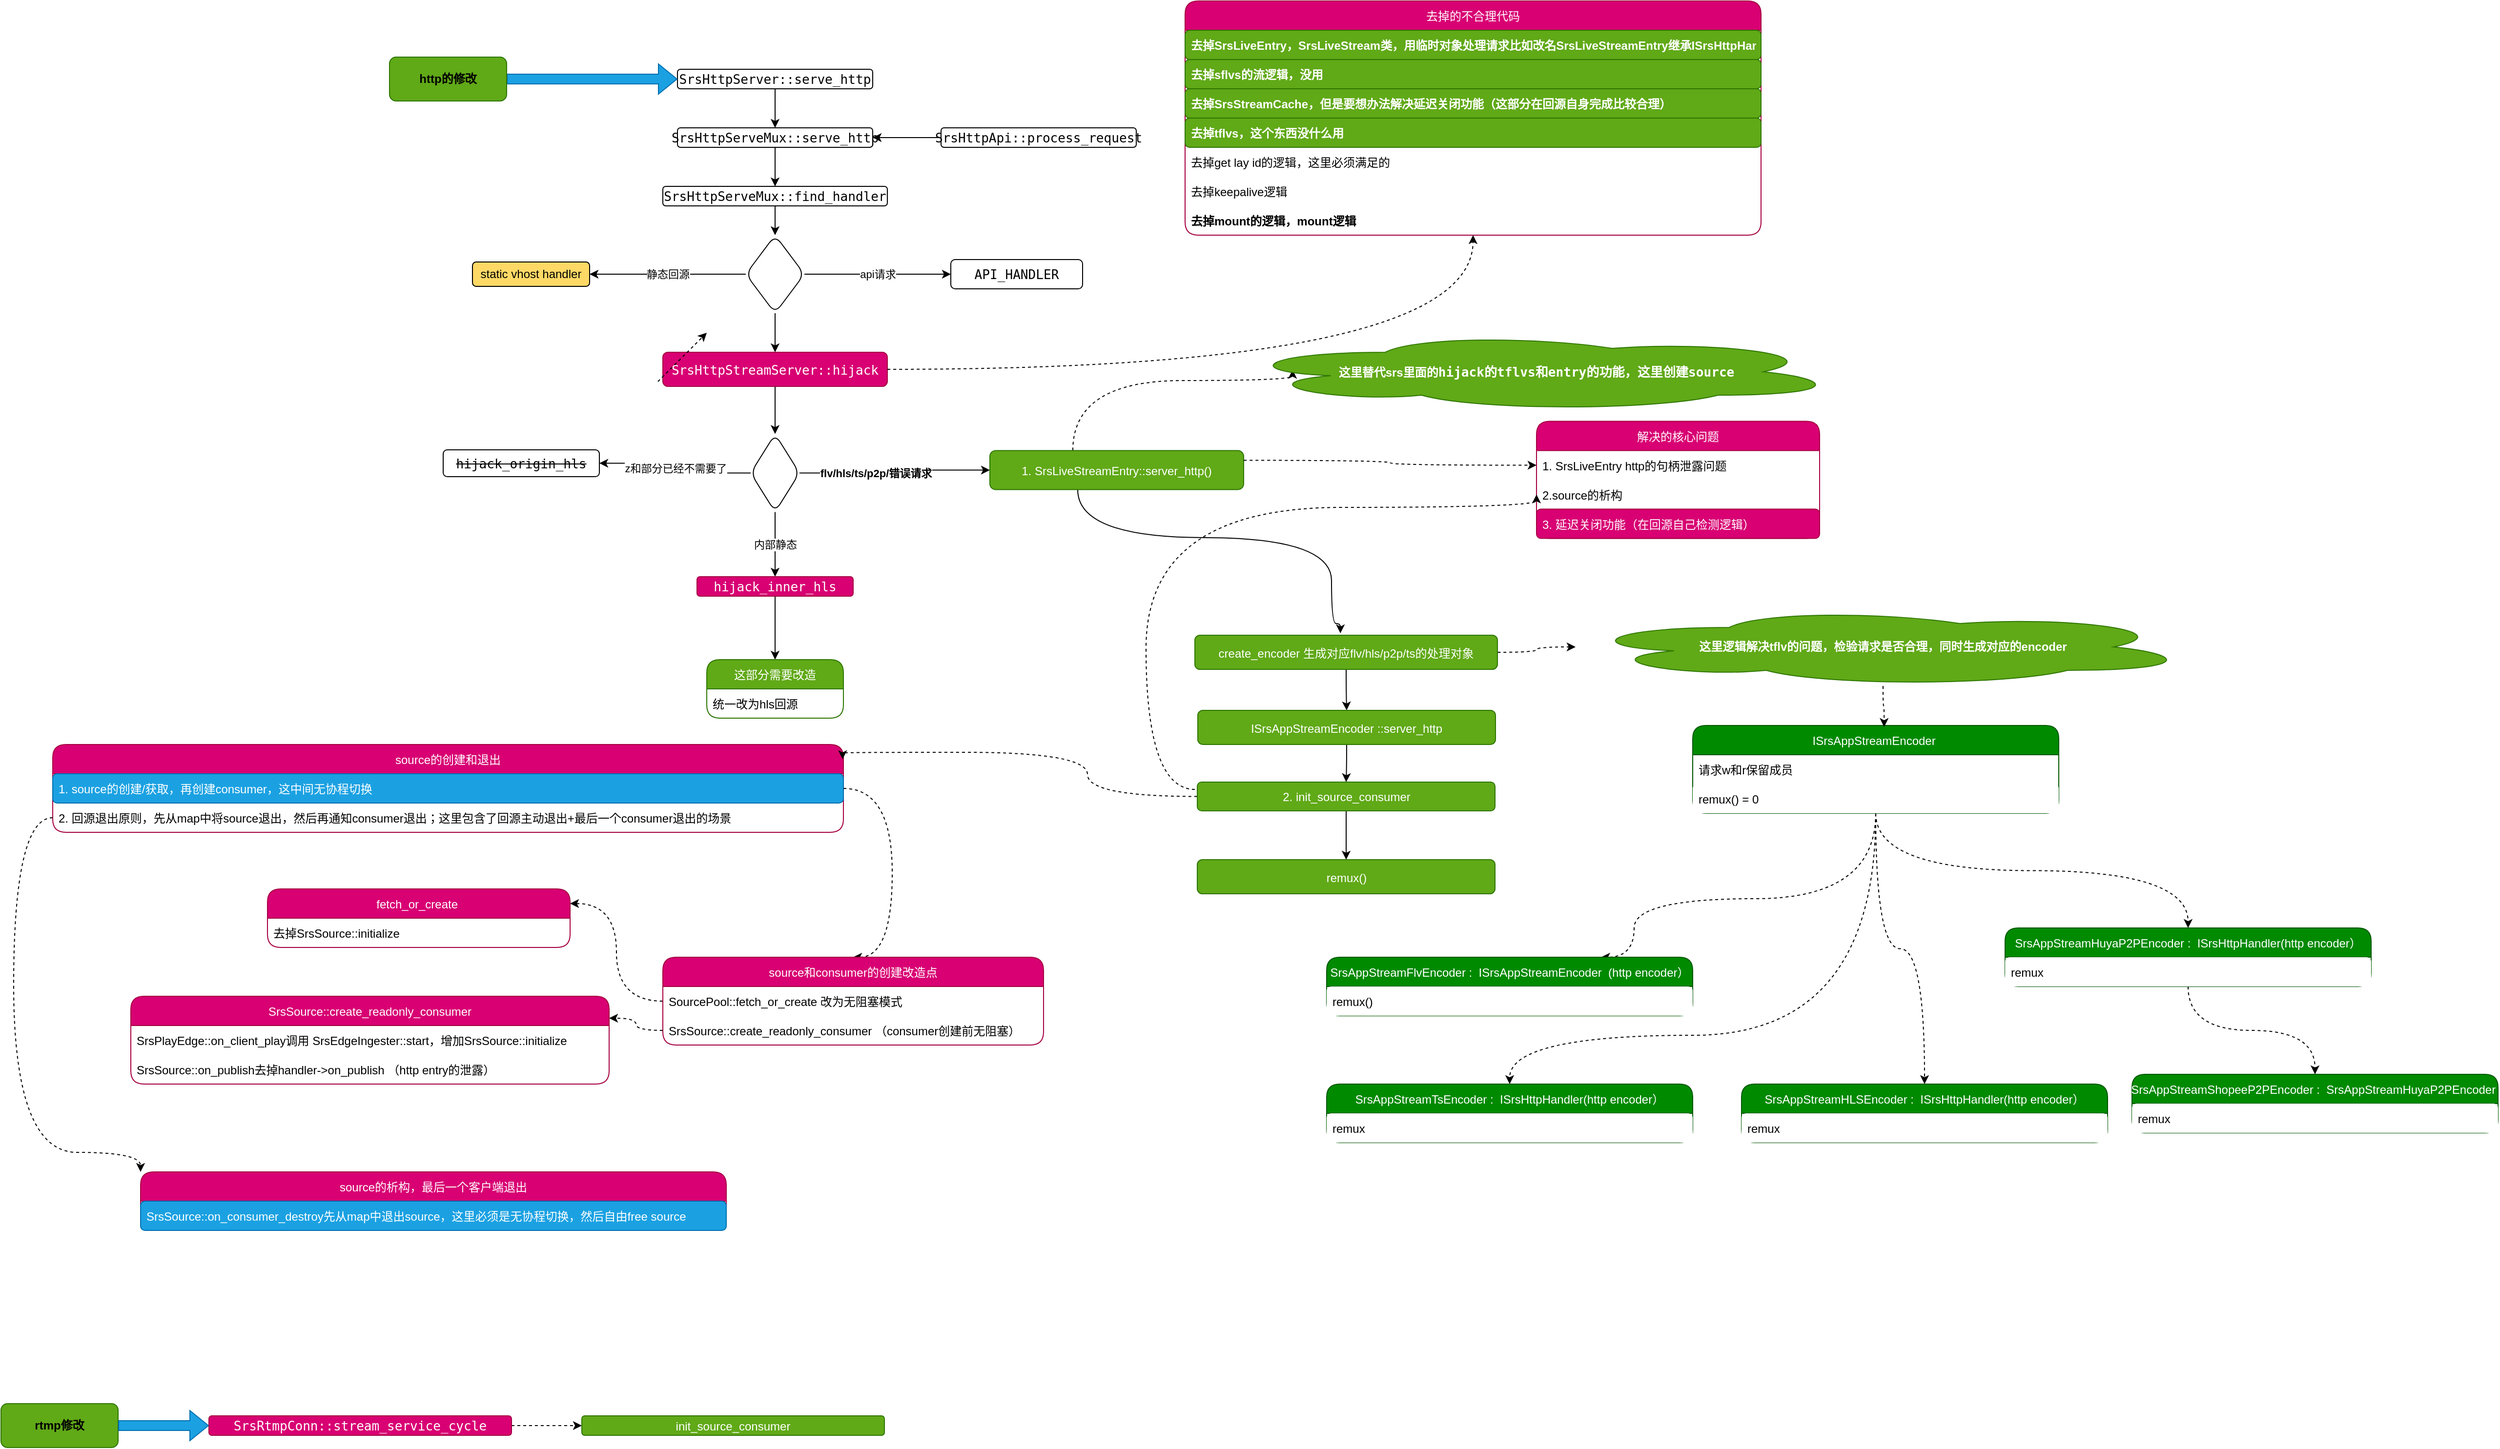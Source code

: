 <mxfile version="16.5.6" type="github">
  <diagram id="C5RBs43oDa-KdzZeNtuy" name="Page-1">
    <mxGraphModel dx="3129" dy="1122" grid="1" gridSize="10" guides="1" tooltips="1" connect="1" arrows="1" fold="1" page="1" pageScale="1" pageWidth="827" pageHeight="1169" math="0" shadow="0">
      <root>
        <mxCell id="WIyWlLk6GJQsqaUBKTNV-0" />
        <mxCell id="WIyWlLk6GJQsqaUBKTNV-1" parent="WIyWlLk6GJQsqaUBKTNV-0" />
        <mxCell id="8VJH55Xv9j2NwUpXTTHU-5" value="" style="edgeStyle=orthogonalEdgeStyle;rounded=0;orthogonalLoop=1;jettySize=auto;html=1;" parent="WIyWlLk6GJQsqaUBKTNV-1" source="WIyWlLk6GJQsqaUBKTNV-3" target="8VJH55Xv9j2NwUpXTTHU-4" edge="1">
          <mxGeometry relative="1" as="geometry" />
        </mxCell>
        <mxCell id="WIyWlLk6GJQsqaUBKTNV-3" value="&lt;pre style=&quot;font-family: &amp;quot;jetbrains mono&amp;quot;, monospace; font-size: 9.8pt;&quot;&gt;&lt;span style=&quot;&quot;&gt;&lt;span style=&quot;&quot;&gt;SrsHttpServer&lt;/span&gt;::&lt;span style=&quot;&quot;&gt;serve_http&lt;/span&gt;&lt;/span&gt;&lt;/pre&gt;" style="rounded=1;whiteSpace=wrap;html=1;fontSize=12;glass=0;strokeWidth=1;shadow=0;labelBackgroundColor=none;fontStyle=0;fontColor=#000000;" parent="WIyWlLk6GJQsqaUBKTNV-1" vertex="1">
          <mxGeometry x="160" y="100" width="200" height="20" as="geometry" />
        </mxCell>
        <mxCell id="8VJH55Xv9j2NwUpXTTHU-7" value="" style="edgeStyle=orthogonalEdgeStyle;rounded=0;orthogonalLoop=1;jettySize=auto;html=1;entryX=1;entryY=0.5;entryDx=0;entryDy=0;" parent="WIyWlLk6GJQsqaUBKTNV-1" source="8VJH55Xv9j2NwUpXTTHU-2" target="8VJH55Xv9j2NwUpXTTHU-4" edge="1">
          <mxGeometry relative="1" as="geometry">
            <mxPoint x="540" y="200" as="targetPoint" />
          </mxGeometry>
        </mxCell>
        <mxCell id="8VJH55Xv9j2NwUpXTTHU-2" value="&lt;pre style=&quot;font-family: &amp;quot;jetbrains mono&amp;quot;, monospace; font-size: 9.8pt;&quot;&gt;&lt;pre style=&quot;font-family: &amp;quot;jetbrains mono&amp;quot; , monospace ; font-size: 9.8pt&quot;&gt;&lt;span style=&quot;&quot;&gt;SrsHttpApi&lt;/span&gt;::&lt;span style=&quot;&quot;&gt;process_request&lt;/span&gt;&lt;/pre&gt;&lt;/pre&gt;" style="rounded=1;whiteSpace=wrap;html=1;fontSize=12;glass=0;strokeWidth=1;shadow=0;fontColor=#000000;labelBackgroundColor=none;" parent="WIyWlLk6GJQsqaUBKTNV-1" vertex="1">
          <mxGeometry x="430" y="160" width="200" height="20" as="geometry" />
        </mxCell>
        <mxCell id="8VJH55Xv9j2NwUpXTTHU-9" value="" style="edgeStyle=orthogonalEdgeStyle;rounded=0;orthogonalLoop=1;jettySize=auto;html=1;" parent="WIyWlLk6GJQsqaUBKTNV-1" source="8VJH55Xv9j2NwUpXTTHU-4" target="8VJH55Xv9j2NwUpXTTHU-8" edge="1">
          <mxGeometry relative="1" as="geometry" />
        </mxCell>
        <mxCell id="8VJH55Xv9j2NwUpXTTHU-4" value="&lt;pre style=&quot;font-family: &amp;quot;jetbrains mono&amp;quot;, monospace; font-size: 9.8pt;&quot;&gt;&lt;pre style=&quot;font-family: &amp;quot;jetbrains mono&amp;quot; , monospace ; font-size: 9.8pt&quot;&gt;&lt;span style=&quot;&quot;&gt;SrsHttpServeMux&lt;/span&gt;::&lt;span style=&quot;&quot;&gt;serve_http&lt;/span&gt;&lt;/pre&gt;&lt;/pre&gt;" style="rounded=1;whiteSpace=wrap;html=1;fontSize=12;glass=0;strokeWidth=1;shadow=0;fontColor=#000000;labelBackgroundColor=none;gradientColor=#ffffff;labelBorderColor=none;" parent="WIyWlLk6GJQsqaUBKTNV-1" vertex="1">
          <mxGeometry x="160" y="160" width="200" height="20" as="geometry" />
        </mxCell>
        <mxCell id="8VJH55Xv9j2NwUpXTTHU-11" value="api请求" style="edgeStyle=orthogonalEdgeStyle;rounded=0;orthogonalLoop=1;jettySize=auto;html=1;" parent="WIyWlLk6GJQsqaUBKTNV-1" source="8VJH55Xv9j2NwUpXTTHU-12" target="8VJH55Xv9j2NwUpXTTHU-10" edge="1">
          <mxGeometry relative="1" as="geometry" />
        </mxCell>
        <mxCell id="8VJH55Xv9j2NwUpXTTHU-13" value="" style="edgeStyle=orthogonalEdgeStyle;rounded=0;orthogonalLoop=1;jettySize=auto;html=1;" parent="WIyWlLk6GJQsqaUBKTNV-1" source="8VJH55Xv9j2NwUpXTTHU-8" target="8VJH55Xv9j2NwUpXTTHU-12" edge="1">
          <mxGeometry relative="1" as="geometry" />
        </mxCell>
        <mxCell id="8VJH55Xv9j2NwUpXTTHU-8" value="&lt;pre style=&quot;font-family: &amp;quot;jetbrains mono&amp;quot;, monospace; font-size: 9.8pt;&quot;&gt;&lt;pre style=&quot;font-family: &amp;quot;jetbrains mono&amp;quot; , monospace ; font-size: 9.8pt&quot;&gt;&lt;span style=&quot;&quot;&gt;SrsHttpServeMux&lt;/span&gt;::find_handler&lt;/pre&gt;&lt;/pre&gt;" style="rounded=1;whiteSpace=wrap;html=1;fontSize=12;glass=0;strokeWidth=1;shadow=0;fontColor=#000000;labelBackgroundColor=none;strokeColor=#000000;gradientColor=none;" parent="WIyWlLk6GJQsqaUBKTNV-1" vertex="1">
          <mxGeometry x="145" y="220" width="230" height="20" as="geometry" />
        </mxCell>
        <mxCell id="8VJH55Xv9j2NwUpXTTHU-10" value="&lt;pre style=&quot;font-family: &amp;quot;jetbrains mono&amp;quot;, monospace; font-size: 9.8pt;&quot;&gt;&lt;pre style=&quot;font-family: &amp;quot;jetbrains mono&amp;quot; , monospace ; font-size: 9.8pt&quot;&gt;&lt;font&gt;API_HANDLER&lt;/font&gt;&lt;/pre&gt;&lt;/pre&gt;" style="rounded=1;whiteSpace=wrap;html=1;fontSize=12;glass=0;strokeWidth=1;shadow=0;fontColor=#000000;labelBackgroundColor=none;" parent="WIyWlLk6GJQsqaUBKTNV-1" vertex="1">
          <mxGeometry x="440" y="295" width="135" height="30" as="geometry" />
        </mxCell>
        <mxCell id="8VJH55Xv9j2NwUpXTTHU-17" value="静态回源" style="edgeStyle=orthogonalEdgeStyle;rounded=0;orthogonalLoop=1;jettySize=auto;html=1;" parent="WIyWlLk6GJQsqaUBKTNV-1" source="8VJH55Xv9j2NwUpXTTHU-12" target="8VJH55Xv9j2NwUpXTTHU-16" edge="1">
          <mxGeometry relative="1" as="geometry" />
        </mxCell>
        <mxCell id="8VJH55Xv9j2NwUpXTTHU-19" value="" style="edgeStyle=orthogonalEdgeStyle;rounded=0;orthogonalLoop=1;jettySize=auto;html=1;" parent="WIyWlLk6GJQsqaUBKTNV-1" source="8VJH55Xv9j2NwUpXTTHU-12" target="8VJH55Xv9j2NwUpXTTHU-18" edge="1">
          <mxGeometry relative="1" as="geometry" />
        </mxCell>
        <mxCell id="8VJH55Xv9j2NwUpXTTHU-12" value="" style="rhombus;whiteSpace=wrap;html=1;rounded=1;glass=0;strokeWidth=1;shadow=0;" parent="WIyWlLk6GJQsqaUBKTNV-1" vertex="1">
          <mxGeometry x="230" y="270" width="60" height="80" as="geometry" />
        </mxCell>
        <mxCell id="8VJH55Xv9j2NwUpXTTHU-16" value="static vhost handler" style="whiteSpace=wrap;html=1;rounded=1;glass=0;strokeWidth=1;shadow=0;fillColor=#FFD966;" parent="WIyWlLk6GJQsqaUBKTNV-1" vertex="1">
          <mxGeometry x="-50" y="297.5" width="120" height="25" as="geometry" />
        </mxCell>
        <mxCell id="8VJH55Xv9j2NwUpXTTHU-21" value="" style="edgeStyle=orthogonalEdgeStyle;rounded=0;orthogonalLoop=1;jettySize=auto;html=1;" parent="WIyWlLk6GJQsqaUBKTNV-1" source="8VJH55Xv9j2NwUpXTTHU-18" target="8VJH55Xv9j2NwUpXTTHU-20" edge="1">
          <mxGeometry relative="1" as="geometry" />
        </mxCell>
        <mxCell id="8VJH55Xv9j2NwUpXTTHU-30" value="" style="edgeStyle=orthogonalEdgeStyle;rounded=0;orthogonalLoop=1;jettySize=auto;html=1;fontColor=#000000;exitX=1;exitY=0.5;exitDx=0;exitDy=0;entryX=0;entryY=0.5;entryDx=0;entryDy=0;" parent="WIyWlLk6GJQsqaUBKTNV-1" source="8VJH55Xv9j2NwUpXTTHU-20" target="8VJH55Xv9j2NwUpXTTHU-71" edge="1">
          <mxGeometry relative="1" as="geometry" />
        </mxCell>
        <mxCell id="8VJH55Xv9j2NwUpXTTHU-70" value="flv/hls/ts/p2p/错误请求" style="edgeLabel;html=1;align=center;verticalAlign=middle;resizable=0;points=[];fontColor=#000000;fontStyle=1" parent="8VJH55Xv9j2NwUpXTTHU-30" vertex="1" connectable="0">
          <mxGeometry x="-0.468" y="2" relative="1" as="geometry">
            <mxPoint x="25" y="2" as="offset" />
          </mxGeometry>
        </mxCell>
        <mxCell id="8VJH55Xv9j2NwUpXTTHU-18" value="&lt;pre style=&quot;font-family: &amp;quot;jetbrains mono&amp;quot;, monospace; font-size: 9.8pt;&quot;&gt;&lt;span style=&quot;&quot;&gt;SrsHttpStreamServer&lt;/span&gt;::&lt;span style=&quot;&quot;&gt;hijack&lt;/span&gt;&lt;/pre&gt;" style="whiteSpace=wrap;html=1;rounded=1;glass=0;strokeWidth=1;shadow=0;labelBackgroundColor=none;fillColor=#d80073;strokeColor=#A50040;fontColor=#ffffff;" parent="WIyWlLk6GJQsqaUBKTNV-1" vertex="1">
          <mxGeometry x="145" y="390" width="230" height="35" as="geometry" />
        </mxCell>
        <mxCell id="8VJH55Xv9j2NwUpXTTHU-23" value="内部静态" style="edgeStyle=orthogonalEdgeStyle;rounded=0;orthogonalLoop=1;jettySize=auto;html=1;" parent="WIyWlLk6GJQsqaUBKTNV-1" source="8VJH55Xv9j2NwUpXTTHU-20" target="8VJH55Xv9j2NwUpXTTHU-22" edge="1">
          <mxGeometry relative="1" as="geometry" />
        </mxCell>
        <mxCell id="8VJH55Xv9j2NwUpXTTHU-25" value="z和部分已经不需要了" style="edgeStyle=orthogonalEdgeStyle;rounded=0;orthogonalLoop=1;jettySize=auto;html=1;" parent="WIyWlLk6GJQsqaUBKTNV-1" source="8VJH55Xv9j2NwUpXTTHU-20" target="8VJH55Xv9j2NwUpXTTHU-24" edge="1">
          <mxGeometry relative="1" as="geometry" />
        </mxCell>
        <mxCell id="8VJH55Xv9j2NwUpXTTHU-20" value="" style="rhombus;whiteSpace=wrap;html=1;rounded=1;glass=0;strokeWidth=1;shadow=0;" parent="WIyWlLk6GJQsqaUBKTNV-1" vertex="1">
          <mxGeometry x="235" y="473.75" width="50" height="80" as="geometry" />
        </mxCell>
        <mxCell id="8VJH55Xv9j2NwUpXTTHU-68" style="edgeStyle=orthogonalEdgeStyle;curved=1;rounded=0;orthogonalLoop=1;jettySize=auto;html=1;fontColor=#000000;entryX=0.5;entryY=0;entryDx=0;entryDy=0;" parent="WIyWlLk6GJQsqaUBKTNV-1" source="8VJH55Xv9j2NwUpXTTHU-22" target="8VJH55Xv9j2NwUpXTTHU-64" edge="1">
          <mxGeometry relative="1" as="geometry">
            <mxPoint x="-70" y="590" as="targetPoint" />
          </mxGeometry>
        </mxCell>
        <mxCell id="8VJH55Xv9j2NwUpXTTHU-22" value="&lt;pre style=&quot;font-family: &amp;quot;jetbrains mono&amp;quot;, monospace; font-size: 9.8pt;&quot;&gt;hijack_inner_hls&lt;/pre&gt;" style="whiteSpace=wrap;html=1;rounded=1;glass=0;strokeWidth=1;shadow=0;labelBackgroundColor=none;fillColor=#d80073;strokeColor=#A50040;fontColor=#ffffff;" parent="WIyWlLk6GJQsqaUBKTNV-1" vertex="1">
          <mxGeometry x="180" y="620" width="160" height="20" as="geometry" />
        </mxCell>
        <mxCell id="8VJH55Xv9j2NwUpXTTHU-24" value="&lt;pre style=&quot;font-family: &amp;quot;jetbrains mono&amp;quot;, monospace; font-size: 9.8pt;&quot;&gt;&lt;strike&gt;&lt;font&gt;hijack_origin_hls&lt;/font&gt;&lt;/strike&gt;&lt;/pre&gt;" style="whiteSpace=wrap;html=1;rounded=1;glass=0;strokeWidth=1;shadow=0;fontColor=#000000;labelBackgroundColor=none;" parent="WIyWlLk6GJQsqaUBKTNV-1" vertex="1">
          <mxGeometry x="-80" y="490" width="160" height="27.5" as="geometry" />
        </mxCell>
        <mxCell id="8VJH55Xv9j2NwUpXTTHU-26" value="去掉的不合理代码" style="swimlane;fontStyle=0;childLayout=stackLayout;horizontal=1;startSize=30;horizontalStack=0;resizeParent=1;resizeParentMax=0;resizeLast=0;collapsible=1;marginBottom=0;rounded=1;shadow=0;glass=0;labelBackgroundColor=none;labelBorderColor=none;fontColor=#ffffff;strokeColor=#A50040;fillColor=#d80073;" parent="WIyWlLk6GJQsqaUBKTNV-1" vertex="1">
          <mxGeometry x="680" y="30" width="590" height="240" as="geometry" />
        </mxCell>
        <mxCell id="8VJH55Xv9j2NwUpXTTHU-40" value="去掉SrsLiveEntry，SrsLiveStream类，用临时对象处理请求比如改名SrsLiveStreamEntry继承ISrsHttpHandler" style="text;strokeColor=#2D7600;fillColor=#60a917;align=left;verticalAlign=middle;spacingLeft=4;spacingRight=4;overflow=hidden;points=[[0,0.5],[1,0.5]];portConstraint=eastwest;rotatable=0;rounded=1;shadow=0;glass=0;labelBackgroundColor=none;labelBorderColor=none;fontColor=#ffffff;fontStyle=1" parent="8VJH55Xv9j2NwUpXTTHU-26" vertex="1">
          <mxGeometry y="30" width="590" height="30" as="geometry" />
        </mxCell>
        <mxCell id="8VJH55Xv9j2NwUpXTTHU-29" value="去掉sflvs的流逻辑，没用" style="text;strokeColor=#2D7600;fillColor=#60a917;align=left;verticalAlign=middle;spacingLeft=4;spacingRight=4;overflow=hidden;points=[[0,0.5],[1,0.5]];portConstraint=eastwest;rotatable=0;rounded=1;shadow=0;glass=0;labelBackgroundColor=none;labelBorderColor=none;fontStyle=1;fontColor=#ffffff;" parent="8VJH55Xv9j2NwUpXTTHU-26" vertex="1">
          <mxGeometry y="60" width="590" height="30" as="geometry" />
        </mxCell>
        <mxCell id="8VJH55Xv9j2NwUpXTTHU-38" value="去掉SrsStreamCache，但是要想办法解决延迟关闭功能（这部分在回源自身完成比较合理）" style="text;strokeColor=#2D7600;fillColor=#60a917;align=left;verticalAlign=middle;spacingLeft=4;spacingRight=4;overflow=hidden;points=[[0,0.5],[1,0.5]];portConstraint=eastwest;rotatable=0;rounded=1;shadow=0;glass=0;labelBackgroundColor=none;labelBorderColor=none;fontColor=#ffffff;fontStyle=1" parent="8VJH55Xv9j2NwUpXTTHU-26" vertex="1">
          <mxGeometry y="90" width="590" height="30" as="geometry" />
        </mxCell>
        <mxCell id="8VJH55Xv9j2NwUpXTTHU-27" value="去掉tflvs，这个东西没什么用" style="text;strokeColor=#2D7600;fillColor=#60a917;align=left;verticalAlign=middle;spacingLeft=4;spacingRight=4;overflow=hidden;points=[[0,0.5],[1,0.5]];portConstraint=eastwest;rotatable=0;rounded=1;shadow=0;glass=0;labelBackgroundColor=none;labelBorderColor=none;fontColor=#ffffff;fontStyle=1" parent="8VJH55Xv9j2NwUpXTTHU-26" vertex="1">
          <mxGeometry y="120" width="590" height="30" as="geometry" />
        </mxCell>
        <mxCell id="8VJH55Xv9j2NwUpXTTHU-28" value="去掉get lay id的逻辑，这里必须满足的" style="text;strokeColor=none;fillColor=none;align=left;verticalAlign=middle;spacingLeft=4;spacingRight=4;overflow=hidden;points=[[0,0.5],[1,0.5]];portConstraint=eastwest;rotatable=0;rounded=1;shadow=0;glass=0;labelBackgroundColor=none;labelBorderColor=none;fontColor=#000000;" parent="8VJH55Xv9j2NwUpXTTHU-26" vertex="1">
          <mxGeometry y="150" width="590" height="30" as="geometry" />
        </mxCell>
        <mxCell id="8VJH55Xv9j2NwUpXTTHU-31" value="去掉keepalive逻辑" style="text;strokeColor=none;fillColor=none;align=left;verticalAlign=middle;spacingLeft=4;spacingRight=4;overflow=hidden;points=[[0,0.5],[1,0.5]];portConstraint=eastwest;rotatable=0;rounded=1;shadow=0;glass=0;labelBackgroundColor=none;labelBorderColor=none;fontColor=#000000;" parent="8VJH55Xv9j2NwUpXTTHU-26" vertex="1">
          <mxGeometry y="180" width="590" height="30" as="geometry" />
        </mxCell>
        <mxCell id="8VJH55Xv9j2NwUpXTTHU-37" value="去掉mount的逻辑，mount逻辑" style="text;strokeColor=none;fillColor=none;align=left;verticalAlign=middle;spacingLeft=4;spacingRight=4;overflow=hidden;points=[[0,0.5],[1,0.5]];portConstraint=eastwest;rotatable=0;rounded=1;shadow=0;glass=0;labelBackgroundColor=none;labelBorderColor=none;fontColor=#000000;fontStyle=1" parent="8VJH55Xv9j2NwUpXTTHU-26" vertex="1">
          <mxGeometry y="210" width="590" height="30" as="geometry" />
        </mxCell>
        <mxCell id="8VJH55Xv9j2NwUpXTTHU-83" value="" style="edgeStyle=orthogonalEdgeStyle;curved=1;rounded=0;orthogonalLoop=1;jettySize=auto;html=1;dashed=1;fontColor=#000000;entryX=0.75;entryY=0;entryDx=0;entryDy=0;" parent="WIyWlLk6GJQsqaUBKTNV-1" source="8VJH55Xv9j2NwUpXTTHU-41" target="8VJH55Xv9j2NwUpXTTHU-80" edge="1">
          <mxGeometry relative="1" as="geometry">
            <Array as="points">
              <mxPoint x="1388" y="950" />
              <mxPoint x="1140" y="950" />
              <mxPoint x="1140" y="1010" />
            </Array>
          </mxGeometry>
        </mxCell>
        <mxCell id="8VJH55Xv9j2NwUpXTTHU-87" value="" style="edgeStyle=orthogonalEdgeStyle;curved=1;rounded=0;orthogonalLoop=1;jettySize=auto;html=1;dashed=1;fontColor=#000000;entryX=0.5;entryY=0;entryDx=0;entryDy=0;" parent="WIyWlLk6GJQsqaUBKTNV-1" source="8VJH55Xv9j2NwUpXTTHU-41" target="8VJH55Xv9j2NwUpXTTHU-84" edge="1">
          <mxGeometry relative="1" as="geometry">
            <Array as="points">
              <mxPoint x="1388" y="1090" />
              <mxPoint x="1013" y="1090" />
            </Array>
          </mxGeometry>
        </mxCell>
        <mxCell id="8VJH55Xv9j2NwUpXTTHU-41" value="ISrsAppStreamEncoder " style="swimlane;fontStyle=0;childLayout=stackLayout;horizontal=1;startSize=30;horizontalStack=0;resizeParent=1;resizeParentMax=0;resizeLast=0;collapsible=1;marginBottom=0;rounded=1;shadow=0;glass=0;labelBackgroundColor=none;labelBorderColor=none;fontColor=#ffffff;strokeColor=#005700;fillColor=#008a00;" parent="WIyWlLk6GJQsqaUBKTNV-1" vertex="1">
          <mxGeometry x="1200" y="772.5" width="375" height="90" as="geometry" />
        </mxCell>
        <mxCell id="8VJH55Xv9j2NwUpXTTHU-42" value="请求w和r保留成员" style="text;align=left;verticalAlign=middle;spacingLeft=4;spacingRight=4;overflow=hidden;points=[[0,0.5],[1,0.5]];portConstraint=eastwest;rotatable=0;rounded=1;shadow=0;glass=0;labelBackgroundColor=none;labelBorderColor=none;" parent="8VJH55Xv9j2NwUpXTTHU-41" vertex="1">
          <mxGeometry y="30" width="375" height="30" as="geometry" />
        </mxCell>
        <mxCell id="8VJH55Xv9j2NwUpXTTHU-112" value="remux() = 0" style="text;strokeColor=none;fillColor=default;align=left;verticalAlign=middle;spacingLeft=4;spacingRight=4;overflow=hidden;points=[[0,0.5],[1,0.5]];portConstraint=eastwest;rotatable=0;rounded=1;shadow=0;glass=0;labelBackgroundColor=none;labelBorderColor=none;fontColor=#000000;gradientColor=#ffffff;" parent="8VJH55Xv9j2NwUpXTTHU-41" vertex="1">
          <mxGeometry y="60" width="375" height="30" as="geometry" />
        </mxCell>
        <mxCell id="8VJH55Xv9j2NwUpXTTHU-46" value="解决的核心问题" style="swimlane;fontStyle=0;childLayout=stackLayout;horizontal=1;startSize=30;horizontalStack=0;resizeParent=1;resizeParentMax=0;resizeLast=0;collapsible=1;marginBottom=0;rounded=1;shadow=0;glass=0;labelBackgroundColor=none;labelBorderColor=none;fontColor=#ffffff;strokeColor=#A50040;fillColor=#d80073;" parent="WIyWlLk6GJQsqaUBKTNV-1" vertex="1">
          <mxGeometry x="1040" y="460.75" width="290" height="120" as="geometry" />
        </mxCell>
        <mxCell id="8VJH55Xv9j2NwUpXTTHU-48" value="1. SrsLiveEntry http的句柄泄露问题" style="text;strokeColor=none;fillColor=none;align=left;verticalAlign=middle;spacingLeft=4;spacingRight=4;overflow=hidden;points=[[0,0.5],[1,0.5]];portConstraint=eastwest;rotatable=0;rounded=1;shadow=0;glass=0;labelBackgroundColor=none;labelBorderColor=none;fontColor=#000000;" parent="8VJH55Xv9j2NwUpXTTHU-46" vertex="1">
          <mxGeometry y="30" width="290" height="30" as="geometry" />
        </mxCell>
        <mxCell id="8VJH55Xv9j2NwUpXTTHU-47" value="2.source的析构" style="text;strokeColor=none;fillColor=none;align=left;verticalAlign=middle;spacingLeft=4;spacingRight=4;overflow=hidden;points=[[0,0.5],[1,0.5]];portConstraint=eastwest;rotatable=0;rounded=1;shadow=0;glass=0;labelBackgroundColor=none;labelBorderColor=none;fontColor=#000000;" parent="8VJH55Xv9j2NwUpXTTHU-46" vertex="1">
          <mxGeometry y="60" width="290" height="30" as="geometry" />
        </mxCell>
        <mxCell id="8VJH55Xv9j2NwUpXTTHU-119" value="3. 延迟关闭功能（在回源自己检测逻辑）" style="text;strokeColor=#A50040;fillColor=#d80073;align=left;verticalAlign=middle;spacingLeft=4;spacingRight=4;overflow=hidden;points=[[0,0.5],[1,0.5]];portConstraint=eastwest;rotatable=0;rounded=1;shadow=0;glass=0;labelBackgroundColor=none;labelBorderColor=none;fontColor=#ffffff;" parent="8VJH55Xv9j2NwUpXTTHU-46" vertex="1">
          <mxGeometry y="90" width="290" height="30" as="geometry" />
        </mxCell>
        <mxCell id="8VJH55Xv9j2NwUpXTTHU-57" value="source的创建和退出" style="swimlane;fontStyle=0;childLayout=stackLayout;horizontal=1;startSize=30;horizontalStack=0;resizeParent=1;resizeParentMax=0;resizeLast=0;collapsible=1;marginBottom=0;rounded=1;shadow=0;glass=0;labelBackgroundColor=none;labelBorderColor=none;fontColor=#ffffff;strokeColor=#A50040;fillColor=#d80073;" parent="WIyWlLk6GJQsqaUBKTNV-1" vertex="1">
          <mxGeometry x="-480" y="792" width="810" height="90" as="geometry" />
        </mxCell>
        <mxCell id="8VJH55Xv9j2NwUpXTTHU-58" value="1. source的创建/获取，再创建consumer，这中间无协程切换" style="text;strokeColor=#006EAF;fillColor=#1ba1e2;align=left;verticalAlign=middle;spacingLeft=4;spacingRight=4;overflow=hidden;points=[[0,0.5],[1,0.5]];portConstraint=eastwest;rotatable=0;rounded=1;shadow=0;glass=0;labelBackgroundColor=none;labelBorderColor=none;fontColor=#ffffff;" parent="8VJH55Xv9j2NwUpXTTHU-57" vertex="1">
          <mxGeometry y="30" width="810" height="30" as="geometry" />
        </mxCell>
        <mxCell id="8VJH55Xv9j2NwUpXTTHU-136" value="2. 回源退出原则，先从map中将source退出，然后再通知consumer退出；这里包含了回源主动退出+最后一个consumer退出的场景" style="text;strokeColor=none;fillColor=none;align=left;verticalAlign=middle;spacingLeft=4;spacingRight=4;overflow=hidden;points=[[0,0.5],[1,0.5]];portConstraint=eastwest;rotatable=0;rounded=1;shadow=0;glass=0;labelBackgroundColor=none;labelBorderColor=none;fontColor=#000000;" parent="8VJH55Xv9j2NwUpXTTHU-57" vertex="1">
          <mxGeometry y="60" width="810" height="30" as="geometry" />
        </mxCell>
        <mxCell id="8VJH55Xv9j2NwUpXTTHU-64" value="这部分需要改造" style="swimlane;fontStyle=0;childLayout=stackLayout;horizontal=1;startSize=30;horizontalStack=0;resizeParent=1;resizeParentMax=0;resizeLast=0;collapsible=1;marginBottom=0;rounded=1;shadow=0;glass=0;labelBackgroundColor=none;labelBorderColor=none;fontColor=#ffffff;strokeColor=#2D7600;fillColor=#60a917;" parent="WIyWlLk6GJQsqaUBKTNV-1" vertex="1">
          <mxGeometry x="190" y="705" width="140" height="60" as="geometry" />
        </mxCell>
        <mxCell id="8VJH55Xv9j2NwUpXTTHU-65" value="统一改为hls回源" style="text;strokeColor=none;fillColor=none;align=left;verticalAlign=middle;spacingLeft=4;spacingRight=4;overflow=hidden;points=[[0,0.5],[1,0.5]];portConstraint=eastwest;rotatable=0;rounded=1;shadow=0;glass=0;labelBackgroundColor=none;labelBorderColor=none;fontColor=#000000;" parent="8VJH55Xv9j2NwUpXTTHU-64" vertex="1">
          <mxGeometry y="30" width="140" height="30" as="geometry" />
        </mxCell>
        <mxCell id="8VJH55Xv9j2NwUpXTTHU-73" value="" style="edgeStyle=orthogonalEdgeStyle;curved=1;rounded=0;orthogonalLoop=1;jettySize=auto;html=1;fontColor=#000000;entryX=0.481;entryY=-0.057;entryDx=0;entryDy=0;entryPerimeter=0;" parent="WIyWlLk6GJQsqaUBKTNV-1" source="8VJH55Xv9j2NwUpXTTHU-71" target="8VJH55Xv9j2NwUpXTTHU-72" edge="1">
          <mxGeometry relative="1" as="geometry">
            <Array as="points">
              <mxPoint x="570" y="580" />
              <mxPoint x="830" y="580" />
              <mxPoint x="830" y="668" />
            </Array>
          </mxGeometry>
        </mxCell>
        <mxCell id="8VJH55Xv9j2NwUpXTTHU-134" style="edgeStyle=orthogonalEdgeStyle;curved=1;rounded=0;orthogonalLoop=1;jettySize=auto;html=1;entryX=0.097;entryY=0.475;entryDx=0;entryDy=0;entryPerimeter=0;dashed=1;fontColor=#000000;" parent="WIyWlLk6GJQsqaUBKTNV-1" source="8VJH55Xv9j2NwUpXTTHU-71" target="8VJH55Xv9j2NwUpXTTHU-117" edge="1">
          <mxGeometry relative="1" as="geometry">
            <Array as="points">
              <mxPoint x="565" y="419" />
            </Array>
          </mxGeometry>
        </mxCell>
        <mxCell id="8VJH55Xv9j2NwUpXTTHU-71" value="&lt;pre style=&quot;font-family: &amp;#34;jetbrains mono&amp;#34; , monospace ; font-size: 9.8pt&quot;&gt;&lt;span style=&quot;font-family: &amp;#34;helvetica&amp;#34; ; font-size: 12px ; text-align: left&quot;&gt;1. SrsLiveStreamEntry::server_http()&lt;/span&gt;&lt;/pre&gt;" style="whiteSpace=wrap;html=1;rounded=1;glass=0;strokeWidth=1;shadow=0;labelBackgroundColor=none;fillColor=#60a917;strokeColor=#2D7600;fontColor=#ffffff;" parent="WIyWlLk6GJQsqaUBKTNV-1" vertex="1">
          <mxGeometry x="480" y="490.75" width="260" height="40" as="geometry" />
        </mxCell>
        <mxCell id="8VJH55Xv9j2NwUpXTTHU-79" value="" style="edgeStyle=orthogonalEdgeStyle;curved=1;rounded=0;orthogonalLoop=1;jettySize=auto;html=1;fontColor=#000000;" parent="WIyWlLk6GJQsqaUBKTNV-1" source="8VJH55Xv9j2NwUpXTTHU-72" target="8VJH55Xv9j2NwUpXTTHU-78" edge="1">
          <mxGeometry relative="1" as="geometry" />
        </mxCell>
        <mxCell id="8VJH55Xv9j2NwUpXTTHU-123" value="" style="edgeStyle=orthogonalEdgeStyle;curved=1;rounded=0;orthogonalLoop=1;jettySize=auto;html=1;dashed=1;fontColor=#000000;" parent="WIyWlLk6GJQsqaUBKTNV-1" source="8VJH55Xv9j2NwUpXTTHU-72" target="8VJH55Xv9j2NwUpXTTHU-122" edge="1">
          <mxGeometry relative="1" as="geometry" />
        </mxCell>
        <mxCell id="8VJH55Xv9j2NwUpXTTHU-72" value="&lt;pre style=&quot;font-family: &amp;#34;jetbrains mono&amp;#34; , monospace ; font-size: 9.8pt&quot;&gt;&lt;span style=&quot;font-family: &amp;#34;helvetica&amp;#34; ; font-size: 12px ; text-align: left&quot;&gt;create_encoder 生成对应flv/hls/p2p/ts的处理对象&lt;/span&gt;&lt;br&gt;&lt;/pre&gt;" style="whiteSpace=wrap;html=1;rounded=1;glass=0;strokeWidth=1;shadow=0;labelBackgroundColor=none;fillColor=#60a917;strokeColor=#2D7600;fontColor=#ffffff;" parent="WIyWlLk6GJQsqaUBKTNV-1" vertex="1">
          <mxGeometry x="690" y="680" width="310" height="35" as="geometry" />
        </mxCell>
        <mxCell id="8VJH55Xv9j2NwUpXTTHU-105" value="" style="edgeStyle=orthogonalEdgeStyle;curved=1;rounded=0;orthogonalLoop=1;jettySize=auto;html=1;fontColor=#000000;" parent="WIyWlLk6GJQsqaUBKTNV-1" source="8VJH55Xv9j2NwUpXTTHU-78" target="8VJH55Xv9j2NwUpXTTHU-104" edge="1">
          <mxGeometry relative="1" as="geometry" />
        </mxCell>
        <mxCell id="8VJH55Xv9j2NwUpXTTHU-78" value="&lt;pre style=&quot;font-family: &amp;#34;jetbrains mono&amp;#34; , monospace ; font-size: 9.8pt&quot;&gt;&lt;span style=&quot;font-family: &amp;#34;helvetica&amp;#34; ; font-size: 12px&quot;&gt;ISrsAppStreamEncoder&amp;nbsp;::server_http&lt;/span&gt;&lt;/pre&gt;" style="whiteSpace=wrap;html=1;rounded=1;glass=0;strokeWidth=1;shadow=0;labelBackgroundColor=none;fillColor=#60a917;strokeColor=#2D7600;fontColor=#ffffff;" parent="WIyWlLk6GJQsqaUBKTNV-1" vertex="1">
          <mxGeometry x="693" y="757" width="305" height="35" as="geometry" />
        </mxCell>
        <mxCell id="8VJH55Xv9j2NwUpXTTHU-80" value="SrsAppStreamFlvEncoder :  ISrsAppStreamEncoder  (http encoder）" style="swimlane;fontStyle=0;childLayout=stackLayout;horizontal=1;startSize=30;horizontalStack=0;resizeParent=1;resizeParentMax=0;resizeLast=0;collapsible=1;marginBottom=0;rounded=1;shadow=0;glass=0;labelBackgroundColor=none;labelBorderColor=none;fontColor=#ffffff;strokeColor=#005700;fillColor=#008a00;" parent="WIyWlLk6GJQsqaUBKTNV-1" vertex="1">
          <mxGeometry x="825" y="1010" width="375" height="60" as="geometry" />
        </mxCell>
        <mxCell id="8VJH55Xv9j2NwUpXTTHU-82" value="remux()" style="text;strokeColor=none;fillColor=default;align=left;verticalAlign=middle;spacingLeft=4;spacingRight=4;overflow=hidden;points=[[0,0.5],[1,0.5]];portConstraint=eastwest;rotatable=0;rounded=1;shadow=0;glass=0;labelBackgroundColor=none;labelBorderColor=none;fontColor=#000000;gradientColor=#ffffff;" parent="8VJH55Xv9j2NwUpXTTHU-80" vertex="1">
          <mxGeometry y="30" width="375" height="30" as="geometry" />
        </mxCell>
        <mxCell id="8VJH55Xv9j2NwUpXTTHU-91" value="" style="edgeStyle=orthogonalEdgeStyle;curved=1;rounded=0;orthogonalLoop=1;jettySize=auto;html=1;dashed=1;fontColor=#000000;exitX=0.5;exitY=1;exitDx=0;exitDy=0;" parent="WIyWlLk6GJQsqaUBKTNV-1" source="8VJH55Xv9j2NwUpXTTHU-41" target="8VJH55Xv9j2NwUpXTTHU-88" edge="1">
          <mxGeometry relative="1" as="geometry" />
        </mxCell>
        <mxCell id="8VJH55Xv9j2NwUpXTTHU-84" value="SrsAppStreamTsEncoder :  ISrsHttpHandler(http encoder）" style="swimlane;fontStyle=0;childLayout=stackLayout;horizontal=1;startSize=30;horizontalStack=0;resizeParent=1;resizeParentMax=0;resizeLast=0;collapsible=1;marginBottom=0;rounded=1;shadow=0;glass=0;labelBackgroundColor=none;labelBorderColor=none;fontColor=#ffffff;strokeColor=#005700;fillColor=#008a00;" parent="WIyWlLk6GJQsqaUBKTNV-1" vertex="1">
          <mxGeometry x="825" y="1140" width="375" height="60" as="geometry" />
        </mxCell>
        <mxCell id="8VJH55Xv9j2NwUpXTTHU-86" value="remux" style="text;strokeColor=none;fillColor=default;align=left;verticalAlign=middle;spacingLeft=4;spacingRight=4;overflow=hidden;points=[[0,0.5],[1,0.5]];portConstraint=eastwest;rotatable=0;rounded=1;shadow=0;glass=0;labelBackgroundColor=none;labelBorderColor=none;fontColor=#000000;gradientColor=#ffffff;" parent="8VJH55Xv9j2NwUpXTTHU-84" vertex="1">
          <mxGeometry y="30" width="375" height="30" as="geometry" />
        </mxCell>
        <mxCell id="8VJH55Xv9j2NwUpXTTHU-95" value="" style="edgeStyle=orthogonalEdgeStyle;curved=1;rounded=0;orthogonalLoop=1;jettySize=auto;html=1;dashed=1;fontColor=#000000;exitX=0.5;exitY=1;exitDx=0;exitDy=0;" parent="WIyWlLk6GJQsqaUBKTNV-1" source="8VJH55Xv9j2NwUpXTTHU-41" target="8VJH55Xv9j2NwUpXTTHU-93" edge="1">
          <mxGeometry relative="1" as="geometry" />
        </mxCell>
        <mxCell id="8VJH55Xv9j2NwUpXTTHU-88" value="SrsAppStreamHLSEncoder :  ISrsHttpHandler(http encoder）" style="swimlane;fontStyle=0;childLayout=stackLayout;horizontal=1;startSize=30;horizontalStack=0;resizeParent=1;resizeParentMax=0;resizeLast=0;collapsible=1;marginBottom=0;rounded=1;shadow=0;glass=0;labelBackgroundColor=none;labelBorderColor=none;fontColor=#ffffff;strokeColor=#005700;fillColor=#008a00;" parent="WIyWlLk6GJQsqaUBKTNV-1" vertex="1">
          <mxGeometry x="1250" y="1140" width="375" height="60" as="geometry" />
        </mxCell>
        <mxCell id="8VJH55Xv9j2NwUpXTTHU-90" value="remux" style="text;strokeColor=none;fillColor=default;align=left;verticalAlign=middle;spacingLeft=4;spacingRight=4;overflow=hidden;points=[[0,0.5],[1,0.5]];portConstraint=eastwest;rotatable=0;rounded=1;shadow=0;glass=0;labelBackgroundColor=none;labelBorderColor=none;fontColor=#000000;gradientColor=#ffffff;" parent="8VJH55Xv9j2NwUpXTTHU-88" vertex="1">
          <mxGeometry y="30" width="375" height="30" as="geometry" />
        </mxCell>
        <mxCell id="8VJH55Xv9j2NwUpXTTHU-102" value="" style="edgeStyle=orthogonalEdgeStyle;curved=1;rounded=0;orthogonalLoop=1;jettySize=auto;html=1;dashed=1;fontColor=#000000;" parent="WIyWlLk6GJQsqaUBKTNV-1" source="8VJH55Xv9j2NwUpXTTHU-93" target="8VJH55Xv9j2NwUpXTTHU-100" edge="1">
          <mxGeometry relative="1" as="geometry" />
        </mxCell>
        <mxCell id="8VJH55Xv9j2NwUpXTTHU-93" value="SrsAppStreamHuyaP2PEncoder :  ISrsHttpHandler(http encoder）" style="swimlane;fontStyle=0;childLayout=stackLayout;horizontal=1;startSize=30;horizontalStack=0;resizeParent=1;resizeParentMax=0;resizeLast=0;collapsible=1;marginBottom=0;rounded=1;shadow=0;glass=0;labelBackgroundColor=none;labelBorderColor=none;fontColor=#ffffff;strokeColor=#005700;fillColor=#008a00;" parent="WIyWlLk6GJQsqaUBKTNV-1" vertex="1">
          <mxGeometry x="1520" y="980" width="375" height="60" as="geometry" />
        </mxCell>
        <mxCell id="8VJH55Xv9j2NwUpXTTHU-94" value="remux" style="text;strokeColor=none;fillColor=default;align=left;verticalAlign=middle;spacingLeft=4;spacingRight=4;overflow=hidden;points=[[0,0.5],[1,0.5]];portConstraint=eastwest;rotatable=0;rounded=1;shadow=0;glass=0;labelBackgroundColor=none;labelBorderColor=none;fontColor=#000000;gradientColor=#ffffff;" parent="8VJH55Xv9j2NwUpXTTHU-93" vertex="1">
          <mxGeometry y="30" width="375" height="30" as="geometry" />
        </mxCell>
        <mxCell id="8VJH55Xv9j2NwUpXTTHU-100" value="SrsAppStreamShopeeP2PEncoder :  SrsAppStreamHuyaP2PEncoder " style="swimlane;fontStyle=0;childLayout=stackLayout;horizontal=1;startSize=30;horizontalStack=0;resizeParent=1;resizeParentMax=0;resizeLast=0;collapsible=1;marginBottom=0;rounded=1;shadow=0;glass=0;labelBackgroundColor=none;labelBorderColor=none;fontColor=#ffffff;strokeColor=#005700;fillColor=#008a00;" parent="WIyWlLk6GJQsqaUBKTNV-1" vertex="1">
          <mxGeometry x="1650" y="1130" width="375" height="60" as="geometry" />
        </mxCell>
        <mxCell id="8VJH55Xv9j2NwUpXTTHU-101" value="remux" style="text;strokeColor=none;fillColor=default;align=left;verticalAlign=middle;spacingLeft=4;spacingRight=4;overflow=hidden;points=[[0,0.5],[1,0.5]];portConstraint=eastwest;rotatable=0;rounded=1;shadow=0;glass=0;labelBackgroundColor=none;labelBorderColor=none;fontColor=#000000;gradientColor=#ffffff;" parent="8VJH55Xv9j2NwUpXTTHU-100" vertex="1">
          <mxGeometry y="30" width="375" height="30" as="geometry" />
        </mxCell>
        <mxCell id="8VJH55Xv9j2NwUpXTTHU-106" value="" style="edgeStyle=orthogonalEdgeStyle;curved=1;rounded=0;orthogonalLoop=1;jettySize=auto;html=1;dashed=1;fontColor=#000000;exitX=0;exitY=0.5;exitDx=0;exitDy=0;entryX=0.999;entryY=0.167;entryDx=0;entryDy=0;entryPerimeter=0;" parent="WIyWlLk6GJQsqaUBKTNV-1" source="8VJH55Xv9j2NwUpXTTHU-104" target="8VJH55Xv9j2NwUpXTTHU-57" edge="1">
          <mxGeometry relative="1" as="geometry">
            <Array as="points">
              <mxPoint x="580" y="845" />
              <mxPoint x="580" y="800" />
              <mxPoint x="329" y="800" />
            </Array>
          </mxGeometry>
        </mxCell>
        <mxCell id="8VJH55Xv9j2NwUpXTTHU-108" value="" style="edgeStyle=orthogonalEdgeStyle;curved=1;rounded=0;orthogonalLoop=1;jettySize=auto;html=1;fontColor=#000000;" parent="WIyWlLk6GJQsqaUBKTNV-1" source="8VJH55Xv9j2NwUpXTTHU-104" target="8VJH55Xv9j2NwUpXTTHU-107" edge="1">
          <mxGeometry relative="1" as="geometry" />
        </mxCell>
        <mxCell id="8VJH55Xv9j2NwUpXTTHU-104" value="&lt;pre style=&quot;font-family: &amp;#34;jetbrains mono&amp;#34; , monospace ; font-size: 9.8pt&quot;&gt;&lt;span style=&quot;font-family: &amp;#34;helvetica&amp;#34; ; font-size: 12px&quot;&gt;2. init_source_consumer&lt;/span&gt;&lt;/pre&gt;" style="whiteSpace=wrap;html=1;rounded=1;glass=0;strokeWidth=1;shadow=0;labelBackgroundColor=none;fillColor=#60a917;strokeColor=#2D7600;fontColor=#ffffff;" parent="WIyWlLk6GJQsqaUBKTNV-1" vertex="1">
          <mxGeometry x="692.5" y="830.5" width="305" height="29.5" as="geometry" />
        </mxCell>
        <mxCell id="8VJH55Xv9j2NwUpXTTHU-107" value="&lt;pre style=&quot;font-family: &amp;#34;jetbrains mono&amp;#34; , monospace ; font-size: 9.8pt&quot;&gt;&lt;span style=&quot;font-family: &amp;#34;helvetica&amp;#34; ; font-size: 12px&quot;&gt;remux()&lt;/span&gt;&lt;/pre&gt;" style="whiteSpace=wrap;html=1;rounded=1;glass=0;strokeWidth=1;shadow=0;labelBackgroundColor=none;fillColor=#60a917;strokeColor=#2D7600;fontColor=#ffffff;" parent="WIyWlLk6GJQsqaUBKTNV-1" vertex="1">
          <mxGeometry x="692.5" y="910" width="305" height="35" as="geometry" />
        </mxCell>
        <mxCell id="8VJH55Xv9j2NwUpXTTHU-118" value="" style="edgeStyle=orthogonalEdgeStyle;curved=1;rounded=0;orthogonalLoop=1;jettySize=auto;html=1;dashed=1;fontColor=#000000;exitX=1;exitY=0.5;exitDx=0;exitDy=0;" parent="WIyWlLk6GJQsqaUBKTNV-1" source="8VJH55Xv9j2NwUpXTTHU-18" target="8VJH55Xv9j2NwUpXTTHU-26" edge="1">
          <mxGeometry relative="1" as="geometry" />
        </mxCell>
        <mxCell id="8VJH55Xv9j2NwUpXTTHU-117" value="&lt;b&gt;&lt;span style=&quot;text-align: left&quot;&gt;这里替代srs里面的&lt;/span&gt;&lt;span style=&quot;text-align: left ; font-family: &amp;#34;jetbrains mono&amp;#34; , monospace ; font-size: 9.8pt&quot;&gt;hijack的&lt;/span&gt;&lt;span style=&quot;text-align: left ; font-family: &amp;#34;jetbrains mono&amp;#34; , monospace ; font-size: 9.8pt&quot;&gt;tflvs和&lt;/span&gt;&lt;span style=&quot;font-family: &amp;#34;jetbrains mono&amp;#34; , monospace ; font-size: 9.8pt&quot;&gt;entry&lt;/span&gt;&lt;span style=&quot;font-family: &amp;#34;jetbrains mono&amp;#34; , monospace ; font-size: 9.8pt ; text-align: left&quot;&gt;的功能，这里创建source&lt;/span&gt;&lt;/b&gt;" style="ellipse;shape=cloud;whiteSpace=wrap;html=1;rounded=1;shadow=0;glass=0;labelBackgroundColor=none;labelBorderColor=none;fontColor=#ffffff;strokeColor=#2D7600;fillColor=#60a917;" parent="WIyWlLk6GJQsqaUBKTNV-1" vertex="1">
          <mxGeometry x="730" y="370" width="620" height="80" as="geometry" />
        </mxCell>
        <mxCell id="8VJH55Xv9j2NwUpXTTHU-125" value="" style="edgeStyle=orthogonalEdgeStyle;curved=1;rounded=0;orthogonalLoop=1;jettySize=auto;html=1;dashed=1;fontColor=#000000;entryX=0.523;entryY=0.017;entryDx=0;entryDy=0;entryPerimeter=0;" parent="WIyWlLk6GJQsqaUBKTNV-1" source="8VJH55Xv9j2NwUpXTTHU-122" target="8VJH55Xv9j2NwUpXTTHU-41" edge="1">
          <mxGeometry relative="1" as="geometry">
            <mxPoint x="1870" y="625" as="targetPoint" />
          </mxGeometry>
        </mxCell>
        <mxCell id="8VJH55Xv9j2NwUpXTTHU-130" value="" style="edgeStyle=orthogonalEdgeStyle;rounded=0;orthogonalLoop=1;jettySize=auto;html=1;dashed=1;fontColor=#000000;exitX=1;exitY=0.25;exitDx=0;exitDy=0;entryX=0;entryY=0.5;entryDx=0;entryDy=0;curved=1;" parent="WIyWlLk6GJQsqaUBKTNV-1" source="8VJH55Xv9j2NwUpXTTHU-71" target="8VJH55Xv9j2NwUpXTTHU-48" edge="1">
          <mxGeometry relative="1" as="geometry">
            <mxPoint x="930" y="490" as="targetPoint" />
          </mxGeometry>
        </mxCell>
        <mxCell id="8VJH55Xv9j2NwUpXTTHU-122" value="&lt;div style=&quot;text-align: left&quot;&gt;&lt;span&gt;&lt;b&gt;这里逻辑解决tflv的问题，检验请求是否合理，同时生成对应的encoder&lt;/b&gt;&lt;/span&gt;&lt;/div&gt;" style="ellipse;shape=cloud;whiteSpace=wrap;html=1;rounded=1;shadow=0;glass=0;labelBackgroundColor=none;labelBorderColor=none;fontColor=#ffffff;strokeColor=#2D7600;fillColor=#60a917;" parent="WIyWlLk6GJQsqaUBKTNV-1" vertex="1">
          <mxGeometry x="1080" y="652" width="630" height="80" as="geometry" />
        </mxCell>
        <mxCell id="8VJH55Xv9j2NwUpXTTHU-133" value="" style="edgeStyle=orthogonalEdgeStyle;curved=1;rounded=0;orthogonalLoop=1;jettySize=auto;html=1;dashed=1;fontColor=#000000;entryX=0;entryY=0.5;entryDx=0;entryDy=0;" parent="WIyWlLk6GJQsqaUBKTNV-1" target="8VJH55Xv9j2NwUpXTTHU-47" edge="1">
          <mxGeometry relative="1" as="geometry">
            <mxPoint x="690" y="838" as="sourcePoint" />
            <mxPoint x="1060" y="942.25" as="targetPoint" />
            <Array as="points">
              <mxPoint x="640" y="838" />
              <mxPoint x="640" y="549" />
            </Array>
          </mxGeometry>
        </mxCell>
        <mxCell id="8VJH55Xv9j2NwUpXTTHU-139" value="" style="endArrow=classic;html=1;rounded=0;dashed=1;fontColor=#000000;curved=1;exitX=1;exitY=0.5;exitDx=0;exitDy=0;entryX=0.5;entryY=0;entryDx=0;entryDy=0;edgeStyle=orthogonalEdgeStyle;" parent="WIyWlLk6GJQsqaUBKTNV-1" source="8VJH55Xv9j2NwUpXTTHU-58" target="8VJH55Xv9j2NwUpXTTHU-140" edge="1">
          <mxGeometry width="50" height="50" relative="1" as="geometry">
            <mxPoint x="500" y="780" as="sourcePoint" />
            <mxPoint x="365" y="845.25" as="targetPoint" />
            <Array as="points">
              <mxPoint x="380" y="837" />
              <mxPoint x="380" y="1010" />
            </Array>
          </mxGeometry>
        </mxCell>
        <mxCell id="8VJH55Xv9j2NwUpXTTHU-152" style="edgeStyle=orthogonalEdgeStyle;curved=1;rounded=0;orthogonalLoop=1;jettySize=auto;html=1;exitX=0;exitY=0.5;exitDx=0;exitDy=0;entryX=1;entryY=0.25;entryDx=0;entryDy=0;dashed=1;fontColor=#000000;" parent="WIyWlLk6GJQsqaUBKTNV-1" source="8VJH55Xv9j2NwUpXTTHU-141" target="8VJH55Xv9j2NwUpXTTHU-147" edge="1">
          <mxGeometry relative="1" as="geometry" />
        </mxCell>
        <mxCell id="8VJH55Xv9j2NwUpXTTHU-140" value="source和consumer的创建改造点" style="swimlane;fontStyle=0;childLayout=stackLayout;horizontal=1;startSize=30;horizontalStack=0;resizeParent=1;resizeParentMax=0;resizeLast=0;collapsible=1;marginBottom=0;rounded=1;shadow=0;glass=0;labelBackgroundColor=none;labelBorderColor=none;fontColor=#ffffff;strokeColor=#A50040;fillColor=#d80073;" parent="WIyWlLk6GJQsqaUBKTNV-1" vertex="1">
          <mxGeometry x="145" y="1010" width="390" height="90" as="geometry" />
        </mxCell>
        <mxCell id="8VJH55Xv9j2NwUpXTTHU-141" value="SourcePool::fetch_or_create 改为无阻塞模式" style="text;strokeColor=none;fillColor=none;align=left;verticalAlign=middle;spacingLeft=4;spacingRight=4;overflow=hidden;points=[[0,0.5],[1,0.5]];portConstraint=eastwest;rotatable=0;rounded=1;shadow=0;glass=0;labelBackgroundColor=none;labelBorderColor=none;fontColor=#000000;" parent="8VJH55Xv9j2NwUpXTTHU-140" vertex="1">
          <mxGeometry y="30" width="390" height="30" as="geometry" />
        </mxCell>
        <mxCell id="8VJH55Xv9j2NwUpXTTHU-142" value="SrsSource::create_readonly_consumer （consumer创建前无阻塞）" style="text;strokeColor=none;fillColor=none;align=left;verticalAlign=middle;spacingLeft=4;spacingRight=4;overflow=hidden;points=[[0,0.5],[1,0.5]];portConstraint=eastwest;rotatable=0;rounded=1;shadow=0;glass=0;labelBackgroundColor=none;labelBorderColor=none;fontColor=#000000;" parent="8VJH55Xv9j2NwUpXTTHU-140" vertex="1">
          <mxGeometry y="60" width="390" height="30" as="geometry" />
        </mxCell>
        <mxCell id="8VJH55Xv9j2NwUpXTTHU-147" value="fetch_or_create " style="swimlane;fontStyle=0;childLayout=stackLayout;horizontal=1;startSize=30;horizontalStack=0;resizeParent=1;resizeParentMax=0;resizeLast=0;collapsible=1;marginBottom=0;rounded=1;shadow=0;glass=0;labelBackgroundColor=none;labelBorderColor=none;fontColor=#ffffff;strokeColor=#A50040;fillColor=#d80073;" parent="WIyWlLk6GJQsqaUBKTNV-1" vertex="1">
          <mxGeometry x="-260" y="940" width="310" height="60" as="geometry" />
        </mxCell>
        <mxCell id="8VJH55Xv9j2NwUpXTTHU-148" value="去掉SrsSource::initialize" style="text;strokeColor=none;fillColor=none;align=left;verticalAlign=middle;spacingLeft=4;spacingRight=4;overflow=hidden;points=[[0,0.5],[1,0.5]];portConstraint=eastwest;rotatable=0;rounded=1;shadow=0;glass=0;labelBackgroundColor=none;labelBorderColor=none;fontColor=#000000;" parent="8VJH55Xv9j2NwUpXTTHU-147" vertex="1">
          <mxGeometry y="30" width="310" height="30" as="geometry" />
        </mxCell>
        <mxCell id="8VJH55Xv9j2NwUpXTTHU-151" value="" style="endArrow=classic;html=1;rounded=0;dashed=1;fontColor=#000000;curved=1;entryX=1;entryY=0.25;entryDx=0;entryDy=0;exitX=0;exitY=0.5;exitDx=0;exitDy=0;edgeStyle=orthogonalEdgeStyle;" parent="WIyWlLk6GJQsqaUBKTNV-1" source="8VJH55Xv9j2NwUpXTTHU-142" target="8VJH55Xv9j2NwUpXTTHU-153" edge="1">
          <mxGeometry width="50" height="50" relative="1" as="geometry">
            <mxPoint x="340" y="1020" as="sourcePoint" />
            <mxPoint x="460" y="900" as="targetPoint" />
          </mxGeometry>
        </mxCell>
        <mxCell id="8VJH55Xv9j2NwUpXTTHU-153" value="SrsSource::create_readonly_consumer" style="swimlane;fontStyle=0;childLayout=stackLayout;horizontal=1;startSize=30;horizontalStack=0;resizeParent=1;resizeParentMax=0;resizeLast=0;collapsible=1;marginBottom=0;rounded=1;shadow=0;glass=0;labelBackgroundColor=none;labelBorderColor=none;fontColor=#ffffff;strokeColor=#A50040;fillColor=#d80073;" parent="WIyWlLk6GJQsqaUBKTNV-1" vertex="1">
          <mxGeometry x="-400" y="1050" width="490" height="90" as="geometry" />
        </mxCell>
        <mxCell id="8VJH55Xv9j2NwUpXTTHU-154" value="SrsPlayEdge::on_client_play调用 SrsEdgeIngester::start，增加SrsSource::initialize" style="text;strokeColor=none;fillColor=none;align=left;verticalAlign=middle;spacingLeft=4;spacingRight=4;overflow=hidden;points=[[0,0.5],[1,0.5]];portConstraint=eastwest;rotatable=0;rounded=1;shadow=0;glass=0;labelBackgroundColor=none;labelBorderColor=none;fontColor=#000000;" parent="8VJH55Xv9j2NwUpXTTHU-153" vertex="1">
          <mxGeometry y="30" width="490" height="30" as="geometry" />
        </mxCell>
        <mxCell id="8VJH55Xv9j2NwUpXTTHU-157" value="SrsSource::on_publish去掉handler-&gt;on_publish （http entry的泄露）" style="text;strokeColor=none;fillColor=none;align=left;verticalAlign=middle;spacingLeft=4;spacingRight=4;overflow=hidden;points=[[0,0.5],[1,0.5]];portConstraint=eastwest;rotatable=0;rounded=1;shadow=0;glass=0;labelBackgroundColor=none;labelBorderColor=none;fontColor=#000000;" parent="8VJH55Xv9j2NwUpXTTHU-153" vertex="1">
          <mxGeometry y="60" width="490" height="30" as="geometry" />
        </mxCell>
        <mxCell id="8VJH55Xv9j2NwUpXTTHU-158" value="source的析构，最后一个客户端退出" style="swimlane;fontStyle=0;childLayout=stackLayout;horizontal=1;startSize=30;horizontalStack=0;resizeParent=1;resizeParentMax=0;resizeLast=0;collapsible=1;marginBottom=0;rounded=1;shadow=0;glass=0;labelBackgroundColor=none;labelBorderColor=none;fontColor=#ffffff;strokeColor=#A50040;fillColor=#d80073;" parent="WIyWlLk6GJQsqaUBKTNV-1" vertex="1">
          <mxGeometry x="-390" y="1230" width="600" height="60" as="geometry" />
        </mxCell>
        <mxCell id="8VJH55Xv9j2NwUpXTTHU-159" value="SrsSource::on_consumer_destroy先从map中退出source，这里必须是无协程切换，然后自由free source" style="text;strokeColor=#006EAF;fillColor=#1ba1e2;align=left;verticalAlign=middle;spacingLeft=4;spacingRight=4;overflow=hidden;points=[[0,0.5],[1,0.5]];portConstraint=eastwest;rotatable=0;rounded=1;shadow=0;glass=0;labelBackgroundColor=none;labelBorderColor=none;fontColor=#ffffff;" parent="8VJH55Xv9j2NwUpXTTHU-158" vertex="1">
          <mxGeometry y="30" width="600" height="30" as="geometry" />
        </mxCell>
        <mxCell id="8VJH55Xv9j2NwUpXTTHU-162" value="" style="endArrow=classic;html=1;rounded=0;dashed=1;fontColor=#000000;curved=1;exitX=0;exitY=0.5;exitDx=0;exitDy=0;entryX=0;entryY=0;entryDx=0;entryDy=0;edgeStyle=orthogonalEdgeStyle;" parent="WIyWlLk6GJQsqaUBKTNV-1" source="8VJH55Xv9j2NwUpXTTHU-136" target="8VJH55Xv9j2NwUpXTTHU-158" edge="1">
          <mxGeometry width="50" height="50" relative="1" as="geometry">
            <mxPoint x="-600" y="930" as="sourcePoint" />
            <mxPoint x="-550" y="880" as="targetPoint" />
            <Array as="points">
              <mxPoint x="-520" y="867" />
              <mxPoint x="-520" y="1210" />
              <mxPoint x="-390" y="1210" />
            </Array>
          </mxGeometry>
        </mxCell>
        <mxCell id="8VJH55Xv9j2NwUpXTTHU-167" value="" style="edgeStyle=orthogonalEdgeStyle;curved=1;rounded=0;orthogonalLoop=1;jettySize=auto;html=1;dashed=1;fontColor=#000000;" parent="WIyWlLk6GJQsqaUBKTNV-1" source="8VJH55Xv9j2NwUpXTTHU-163" target="8VJH55Xv9j2NwUpXTTHU-166" edge="1">
          <mxGeometry relative="1" as="geometry" />
        </mxCell>
        <mxCell id="8VJH55Xv9j2NwUpXTTHU-163" value="&lt;pre style=&quot;font-family: &amp;quot;jetbrains mono&amp;quot; , monospace ; font-size: 9.8pt&quot;&gt;&lt;pre style=&quot;font-family: &amp;quot;jetbrains mono&amp;quot;, monospace; font-size: 9.8pt;&quot;&gt;&lt;span style=&quot;&quot;&gt;SrsRtmpConn&lt;/span&gt;::&lt;span style=&quot;&quot;&gt;stream_service_cycle&lt;/span&gt;&lt;/pre&gt;&lt;/pre&gt;" style="rounded=1;whiteSpace=wrap;html=1;fontSize=12;glass=0;strokeWidth=1;shadow=0;labelBackgroundColor=none;fontStyle=0;fontColor=#ffffff;fillColor=#d80073;strokeColor=#A50040;" parent="WIyWlLk6GJQsqaUBKTNV-1" vertex="1">
          <mxGeometry x="-320" y="1480" width="310" height="20" as="geometry" />
        </mxCell>
        <mxCell id="8VJH55Xv9j2NwUpXTTHU-166" value="&lt;pre style=&quot;font-family: &amp;#34;jetbrains mono&amp;#34; , monospace ; font-size: 9.8pt&quot;&gt;&lt;pre style=&quot;font-family: &amp;#34;jetbrains mono&amp;#34; , monospace ; font-size: 9.8pt&quot;&gt;&lt;pre style=&quot;font-family: &amp;#34;jetbrains mono&amp;#34; , monospace ; font-size: 9.8pt&quot;&gt;&lt;span style=&quot;font-family: &amp;#34;helvetica&amp;#34; ; font-size: 12px&quot;&gt;init_source_consumer&lt;/span&gt;&lt;/pre&gt;&lt;/pre&gt;&lt;/pre&gt;" style="rounded=1;whiteSpace=wrap;html=1;fontSize=12;glass=0;strokeWidth=1;shadow=0;labelBackgroundColor=none;fontStyle=0;fontColor=#ffffff;fillColor=#60a917;strokeColor=#2D7600;" parent="WIyWlLk6GJQsqaUBKTNV-1" vertex="1">
          <mxGeometry x="62" y="1480" width="310" height="20" as="geometry" />
        </mxCell>
        <mxCell id="8VJH55Xv9j2NwUpXTTHU-170" style="rounded=0;orthogonalLoop=1;jettySize=auto;html=1;exitX=1;exitY=0.5;exitDx=0;exitDy=0;entryX=0;entryY=0.5;entryDx=0;entryDy=0;fontColor=#000000;shape=flexArrow;fillColor=#1ba1e2;strokeColor=#006EAF;" parent="WIyWlLk6GJQsqaUBKTNV-1" source="8VJH55Xv9j2NwUpXTTHU-168" target="WIyWlLk6GJQsqaUBKTNV-3" edge="1">
          <mxGeometry relative="1" as="geometry" />
        </mxCell>
        <mxCell id="8VJH55Xv9j2NwUpXTTHU-168" value="&lt;b&gt;&lt;font color=&quot;#000000&quot;&gt;http的修改&lt;/font&gt;&lt;/b&gt;" style="rounded=1;whiteSpace=wrap;html=1;shadow=0;glass=0;labelBackgroundColor=none;labelBorderColor=none;fontColor=#ffffff;strokeColor=#2D7600;fillColor=#60a917;" parent="WIyWlLk6GJQsqaUBKTNV-1" vertex="1">
          <mxGeometry x="-135" y="87.5" width="120" height="45" as="geometry" />
        </mxCell>
        <mxCell id="8VJH55Xv9j2NwUpXTTHU-169" value="" style="endArrow=classic;html=1;rounded=0;dashed=1;fontColor=#000000;curved=1;" parent="WIyWlLk6GJQsqaUBKTNV-1" edge="1">
          <mxGeometry width="50" height="50" relative="1" as="geometry">
            <mxPoint x="140" y="420" as="sourcePoint" />
            <mxPoint x="190" y="370" as="targetPoint" />
          </mxGeometry>
        </mxCell>
        <mxCell id="8VJH55Xv9j2NwUpXTTHU-171" value="&lt;b&gt;&lt;font color=&quot;#000000&quot;&gt;rtmp修改&lt;/font&gt;&lt;/b&gt;" style="rounded=1;whiteSpace=wrap;html=1;shadow=0;glass=0;labelBackgroundColor=none;labelBorderColor=none;fontColor=#ffffff;strokeColor=#2D7600;fillColor=#60a917;" parent="WIyWlLk6GJQsqaUBKTNV-1" vertex="1">
          <mxGeometry x="-533" y="1467.5" width="120" height="45" as="geometry" />
        </mxCell>
        <mxCell id="8VJH55Xv9j2NwUpXTTHU-172" style="rounded=0;orthogonalLoop=1;jettySize=auto;html=1;exitX=1;exitY=0.5;exitDx=0;exitDy=0;entryX=0;entryY=0.5;entryDx=0;entryDy=0;fontColor=#000000;shape=flexArrow;fillColor=#1ba1e2;strokeColor=#006EAF;" parent="WIyWlLk6GJQsqaUBKTNV-1" source="8VJH55Xv9j2NwUpXTTHU-171" target="8VJH55Xv9j2NwUpXTTHU-163" edge="1">
          <mxGeometry relative="1" as="geometry">
            <mxPoint x="-290" y="1560" as="sourcePoint" />
            <mxPoint x="-115" y="1560" as="targetPoint" />
          </mxGeometry>
        </mxCell>
      </root>
    </mxGraphModel>
  </diagram>
</mxfile>
